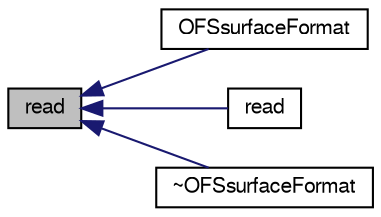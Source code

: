 digraph "read"
{
  bgcolor="transparent";
  edge [fontname="FreeSans",fontsize="10",labelfontname="FreeSans",labelfontsize="10"];
  node [fontname="FreeSans",fontsize="10",shape=record];
  rankdir="LR";
  Node168 [label="read",height=0.2,width=0.4,color="black", fillcolor="grey75", style="filled", fontcolor="black"];
  Node168 -> Node169 [dir="back",color="midnightblue",fontsize="10",style="solid",fontname="FreeSans"];
  Node169 [label="OFSsurfaceFormat",height=0.2,width=0.4,color="black",URL="$a29618.html#a09bd713cf7d2469ff28e47708e1d6fea",tooltip="Construct from file name. "];
  Node168 -> Node170 [dir="back",color="midnightblue",fontsize="10",style="solid",fontname="FreeSans"];
  Node170 [label="read",height=0.2,width=0.4,color="black",URL="$a29618.html#a464ebd67acbdff0014d4dae69e3ec4be",tooltip="Read from file. "];
  Node168 -> Node171 [dir="back",color="midnightblue",fontsize="10",style="solid",fontname="FreeSans"];
  Node171 [label="~OFSsurfaceFormat",height=0.2,width=0.4,color="black",URL="$a29618.html#a28b0e709e3440868d7b8236967a13d4f",tooltip="Destructor. "];
}
